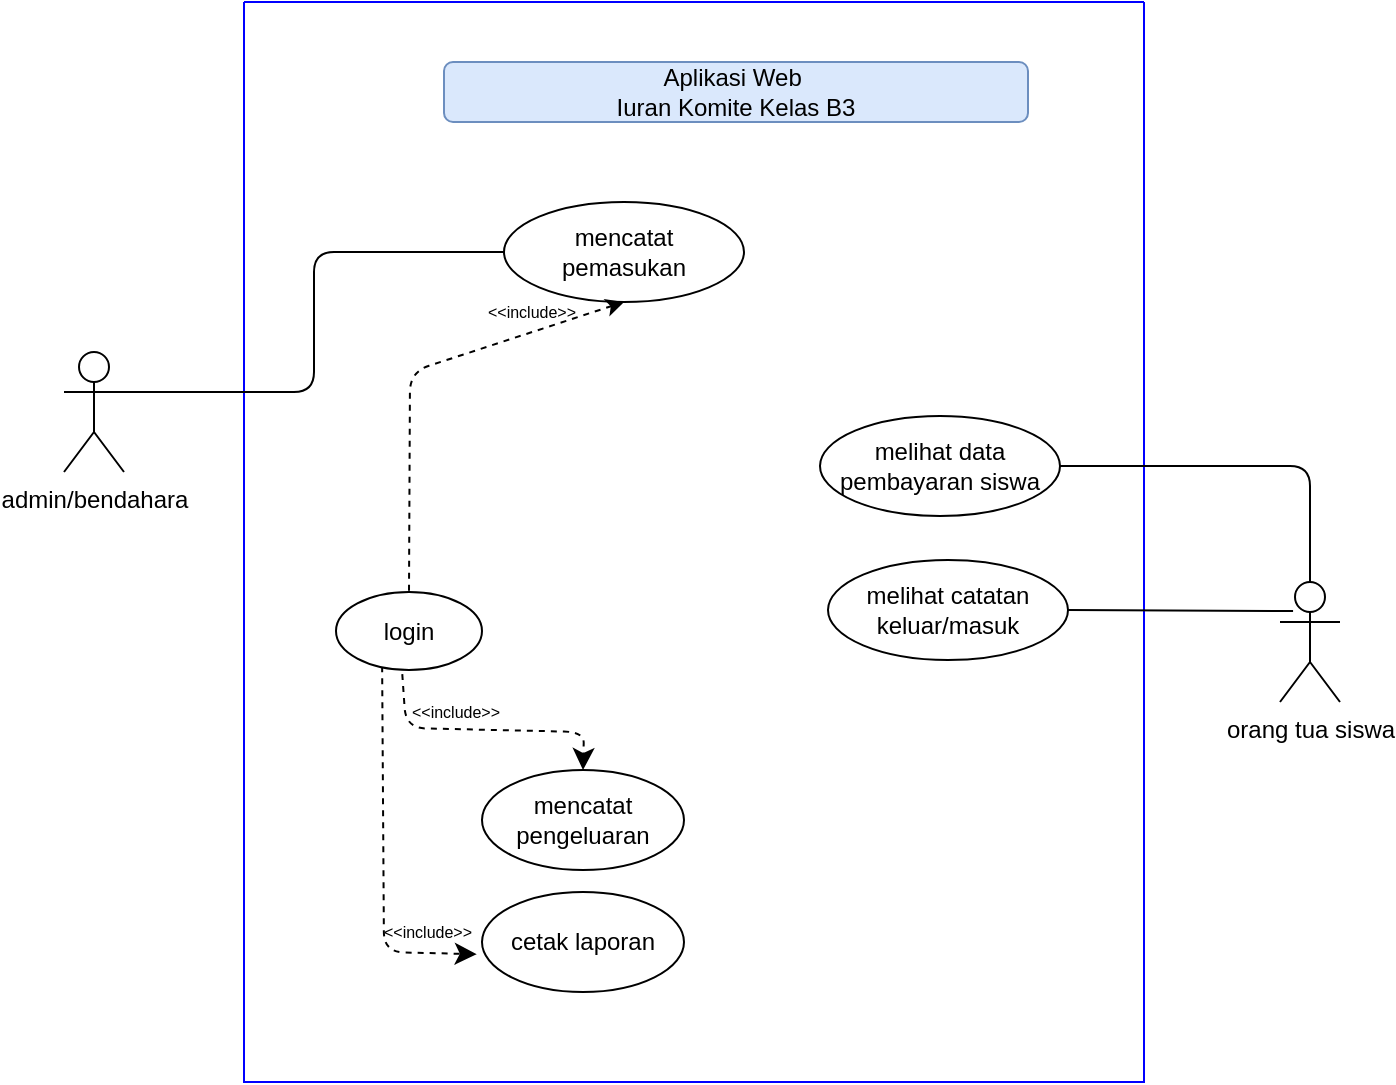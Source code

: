 <mxfile version="28.1.2">
  <diagram name="Page-1" id="isAr8ZQglfMhSS4OHlN7">
    <mxGraphModel dx="1713" dy="868" grid="1" gridSize="10" guides="1" tooltips="1" connect="1" arrows="1" fold="1" page="1" pageScale="1" pageWidth="1400" pageHeight="850" math="0" shadow="0">
      <root>
        <mxCell id="0" />
        <mxCell id="1" parent="0" />
        <mxCell id="FxuVqMgDtMSCdMD-zuut-1" value="" style="swimlane;startSize=0;fillColor=#fff2cc;strokeColor=#0000FF;" vertex="1" parent="1">
          <mxGeometry x="420" y="280" width="450" height="540" as="geometry">
            <mxRectangle x="180" y="160" width="50" height="40" as="alternateBounds" />
          </mxGeometry>
        </mxCell>
        <mxCell id="FxuVqMgDtMSCdMD-zuut-23" value="Aplikasi Web&amp;nbsp;&lt;div&gt;Iuran Komite Kelas B3&lt;/div&gt;" style="text;html=1;align=center;verticalAlign=middle;whiteSpace=wrap;rounded=1;fillColor=#dae8fc;strokeColor=#6c8ebf;fillStyle=solid;gradientColor=none;perimeterSpacing=0;strokeWidth=1;spacingTop=1;spacingBottom=1;" vertex="1" parent="FxuVqMgDtMSCdMD-zuut-1">
          <mxGeometry x="100" y="30" width="292" height="30" as="geometry" />
        </mxCell>
        <mxCell id="FxuVqMgDtMSCdMD-zuut-4" style="edgeStyle=none;curved=0;rounded=1;orthogonalLoop=1;jettySize=auto;html=1;entryX=-0.026;entryY=0.622;entryDx=0;entryDy=0;fontSize=12;startSize=8;endSize=8;dashed=1;entryPerimeter=0;exitX=0.316;exitY=0.951;exitDx=0;exitDy=0;exitPerimeter=0;" edge="1" parent="FxuVqMgDtMSCdMD-zuut-1" source="FxuVqMgDtMSCdMD-zuut-5" target="FxuVqMgDtMSCdMD-zuut-51">
          <mxGeometry relative="1" as="geometry">
            <Array as="points">
              <mxPoint x="70" y="475" />
            </Array>
          </mxGeometry>
        </mxCell>
        <mxCell id="FxuVqMgDtMSCdMD-zuut-5" value="login" style="ellipse;whiteSpace=wrap;html=1;" vertex="1" parent="FxuVqMgDtMSCdMD-zuut-1">
          <mxGeometry x="46" y="295" width="73" height="39" as="geometry" />
        </mxCell>
        <mxCell id="FxuVqMgDtMSCdMD-zuut-6" value="mencatat&lt;div&gt;pemasukan&lt;/div&gt;" style="ellipse;whiteSpace=wrap;html=1;" vertex="1" parent="FxuVqMgDtMSCdMD-zuut-1">
          <mxGeometry x="130" y="100" width="120" height="50" as="geometry" />
        </mxCell>
        <mxCell id="FxuVqMgDtMSCdMD-zuut-7" value="" style="endArrow=none;dashed=1;html=1;rounded=1;exitX=0.5;exitY=1;exitDx=0;exitDy=0;entryX=0.5;entryY=0;entryDx=0;entryDy=0;startArrow=classic;startFill=1;curved=0;" edge="1" parent="FxuVqMgDtMSCdMD-zuut-1" source="FxuVqMgDtMSCdMD-zuut-6" target="FxuVqMgDtMSCdMD-zuut-5">
          <mxGeometry width="50" height="50" relative="1" as="geometry">
            <mxPoint x="169.36" y="198.75" as="sourcePoint" />
            <mxPoint x="169.64" y="102.35" as="targetPoint" />
            <Array as="points">
              <mxPoint x="83" y="185" />
            </Array>
          </mxGeometry>
        </mxCell>
        <mxCell id="FxuVqMgDtMSCdMD-zuut-8" value="&amp;lt;&amp;lt;include&amp;gt;&amp;gt;" style="text;html=1;align=center;verticalAlign=middle;whiteSpace=wrap;rounded=0;fontSize=8;" vertex="1" parent="FxuVqMgDtMSCdMD-zuut-1">
          <mxGeometry x="114" y="150" width="60" height="10" as="geometry" />
        </mxCell>
        <mxCell id="FxuVqMgDtMSCdMD-zuut-33" value="melihat data pembayaran siswa" style="ellipse;whiteSpace=wrap;html=1;" vertex="1" parent="FxuVqMgDtMSCdMD-zuut-1">
          <mxGeometry x="288" y="207" width="120" height="50" as="geometry" />
        </mxCell>
        <mxCell id="FxuVqMgDtMSCdMD-zuut-34" value="melihat catatan keluar/masuk" style="ellipse;whiteSpace=wrap;html=1;" vertex="1" parent="FxuVqMgDtMSCdMD-zuut-1">
          <mxGeometry x="292" y="279" width="120" height="50" as="geometry" />
        </mxCell>
        <mxCell id="FxuVqMgDtMSCdMD-zuut-36" value="orang tua siswa" style="shape=umlActor;verticalLabelPosition=bottom;verticalAlign=top;html=1;outlineConnect=0;" vertex="1" parent="FxuVqMgDtMSCdMD-zuut-1">
          <mxGeometry x="518" y="290" width="30" height="60" as="geometry" />
        </mxCell>
        <mxCell id="FxuVqMgDtMSCdMD-zuut-37" value="" style="endArrow=none;html=1;rounded=1;entryX=0.5;entryY=0;entryDx=0;entryDy=0;entryPerimeter=0;exitX=1;exitY=0.5;exitDx=0;exitDy=0;curved=0;" edge="1" parent="FxuVqMgDtMSCdMD-zuut-1" source="FxuVqMgDtMSCdMD-zuut-33" target="FxuVqMgDtMSCdMD-zuut-36">
          <mxGeometry width="50" height="50" relative="1" as="geometry">
            <mxPoint x="310" y="412" as="sourcePoint" />
            <mxPoint x="360" y="362" as="targetPoint" />
            <Array as="points">
              <mxPoint x="533" y="232" />
            </Array>
          </mxGeometry>
        </mxCell>
        <mxCell id="FxuVqMgDtMSCdMD-zuut-38" value="" style="endArrow=none;html=1;rounded=1;curved=0;exitX=1;exitY=0.5;exitDx=0;exitDy=0;entryX=0.218;entryY=0.242;entryDx=0;entryDy=0;entryPerimeter=0;" edge="1" parent="FxuVqMgDtMSCdMD-zuut-1" source="FxuVqMgDtMSCdMD-zuut-34" target="FxuVqMgDtMSCdMD-zuut-36">
          <mxGeometry width="50" height="50" relative="1" as="geometry">
            <mxPoint x="440" y="292" as="sourcePoint" />
            <mxPoint x="510" y="304" as="targetPoint" />
            <Array as="points" />
          </mxGeometry>
        </mxCell>
        <mxCell id="FxuVqMgDtMSCdMD-zuut-43" value="mencatat pengeluaran" style="ellipse;whiteSpace=wrap;html=1;" vertex="1" parent="FxuVqMgDtMSCdMD-zuut-1">
          <mxGeometry x="119" y="384" width="101" height="50" as="geometry" />
        </mxCell>
        <mxCell id="FxuVqMgDtMSCdMD-zuut-44" style="edgeStyle=none;curved=0;rounded=1;orthogonalLoop=1;jettySize=auto;html=1;entryX=0.5;entryY=0;entryDx=0;entryDy=0;fontSize=12;startSize=8;endSize=8;dashed=1;exitX=0.454;exitY=1.052;exitDx=0;exitDy=0;exitPerimeter=0;" edge="1" parent="FxuVqMgDtMSCdMD-zuut-1" source="FxuVqMgDtMSCdMD-zuut-5" target="FxuVqMgDtMSCdMD-zuut-43">
          <mxGeometry relative="1" as="geometry">
            <Array as="points">
              <mxPoint x="81" y="363" />
              <mxPoint x="170" y="365" />
            </Array>
          </mxGeometry>
        </mxCell>
        <mxCell id="FxuVqMgDtMSCdMD-zuut-49" value="&amp;lt;&amp;lt;include&amp;gt;&amp;gt;" style="text;html=1;align=center;verticalAlign=middle;whiteSpace=wrap;rounded=0;fontSize=8;" vertex="1" parent="FxuVqMgDtMSCdMD-zuut-1">
          <mxGeometry x="76" y="350" width="60" height="10" as="geometry" />
        </mxCell>
        <mxCell id="FxuVqMgDtMSCdMD-zuut-51" value="cetak laporan" style="ellipse;whiteSpace=wrap;html=1;" vertex="1" parent="FxuVqMgDtMSCdMD-zuut-1">
          <mxGeometry x="119" y="445" width="101" height="50" as="geometry" />
        </mxCell>
        <mxCell id="FxuVqMgDtMSCdMD-zuut-58" value="&amp;lt;&amp;lt;include&amp;gt;&amp;gt;" style="text;html=1;align=center;verticalAlign=middle;whiteSpace=wrap;rounded=0;fontSize=8;" vertex="1" parent="FxuVqMgDtMSCdMD-zuut-1">
          <mxGeometry x="62" y="460" width="60" height="10" as="geometry" />
        </mxCell>
        <mxCell id="FxuVqMgDtMSCdMD-zuut-63" style="edgeStyle=orthogonalEdgeStyle;rounded=1;orthogonalLoop=1;jettySize=auto;html=1;exitX=1;exitY=0.333;exitDx=0;exitDy=0;exitPerimeter=0;entryX=0;entryY=0.5;entryDx=0;entryDy=0;endArrow=none;endFill=0;curved=0;" edge="1" parent="FxuVqMgDtMSCdMD-zuut-1" source="FxuVqMgDtMSCdMD-zuut-60" target="FxuVqMgDtMSCdMD-zuut-6">
          <mxGeometry relative="1" as="geometry" />
        </mxCell>
        <mxCell id="FxuVqMgDtMSCdMD-zuut-60" value="admin/bendahara" style="shape=umlActor;verticalLabelPosition=bottom;verticalAlign=top;html=1;outlineConnect=0;" vertex="1" parent="FxuVqMgDtMSCdMD-zuut-1">
          <mxGeometry x="-90" y="175" width="30" height="60" as="geometry" />
        </mxCell>
      </root>
    </mxGraphModel>
  </diagram>
</mxfile>
